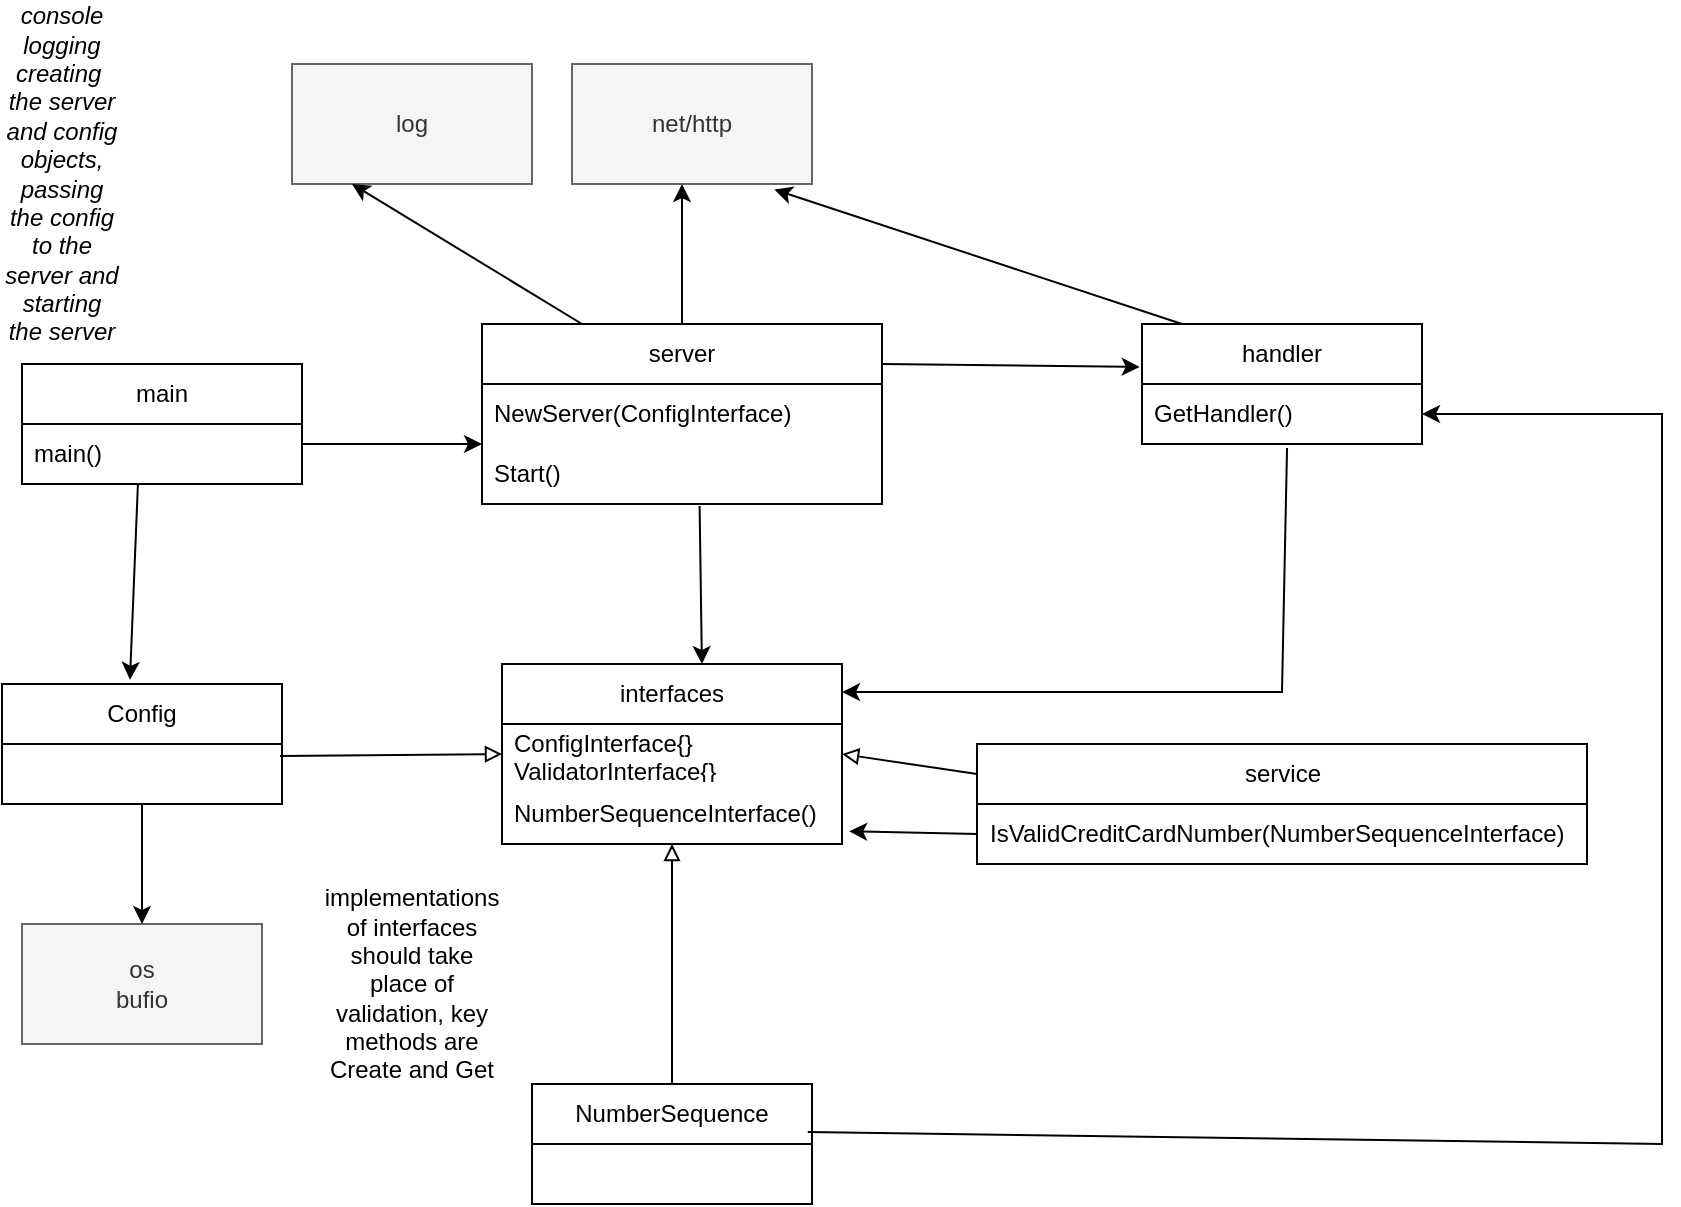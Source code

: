 <mxfile version="26.0.7">
  <diagram id="C5RBs43oDa-KdzZeNtuy" name="Page-1">
    <mxGraphModel dx="1114" dy="784" grid="1" gridSize="10" guides="1" tooltips="1" connect="1" arrows="1" fold="1" page="1" pageScale="1" pageWidth="827" pageHeight="1169" math="0" shadow="0">
      <root>
        <mxCell id="WIyWlLk6GJQsqaUBKTNV-0" />
        <mxCell id="WIyWlLk6GJQsqaUBKTNV-1" parent="WIyWlLk6GJQsqaUBKTNV-0" />
        <mxCell id="FblH6l9M7fZanG1C1Pi8-64" value="main" style="swimlane;fontStyle=0;childLayout=stackLayout;horizontal=1;startSize=30;horizontalStack=0;resizeParent=1;resizeParentMax=0;resizeLast=0;collapsible=1;marginBottom=0;whiteSpace=wrap;html=1;" parent="WIyWlLk6GJQsqaUBKTNV-1" vertex="1">
          <mxGeometry x="30" y="260" width="140" height="60" as="geometry" />
        </mxCell>
        <mxCell id="FblH6l9M7fZanG1C1Pi8-65" value="main()" style="text;strokeColor=none;fillColor=none;align=left;verticalAlign=middle;spacingLeft=4;spacingRight=4;overflow=hidden;points=[[0,0.5],[1,0.5]];portConstraint=eastwest;rotatable=0;whiteSpace=wrap;html=1;" parent="FblH6l9M7fZanG1C1Pi8-64" vertex="1">
          <mxGeometry y="30" width="140" height="30" as="geometry" />
        </mxCell>
        <mxCell id="FblH6l9M7fZanG1C1Pi8-68" value="server" style="swimlane;fontStyle=0;childLayout=stackLayout;horizontal=1;startSize=30;horizontalStack=0;resizeParent=1;resizeParentMax=0;resizeLast=0;collapsible=1;marginBottom=0;whiteSpace=wrap;html=1;" parent="WIyWlLk6GJQsqaUBKTNV-1" vertex="1">
          <mxGeometry x="260" y="240" width="200" height="90" as="geometry" />
        </mxCell>
        <mxCell id="FblH6l9M7fZanG1C1Pi8-69" value="NewServer(ConfigInterface)" style="text;strokeColor=none;fillColor=none;align=left;verticalAlign=middle;spacingLeft=4;spacingRight=4;overflow=hidden;points=[[0,0.5],[1,0.5]];portConstraint=eastwest;rotatable=0;whiteSpace=wrap;html=1;" parent="FblH6l9M7fZanG1C1Pi8-68" vertex="1">
          <mxGeometry y="30" width="200" height="30" as="geometry" />
        </mxCell>
        <mxCell id="FblH6l9M7fZanG1C1Pi8-70" value="Start()" style="text;strokeColor=none;fillColor=none;align=left;verticalAlign=middle;spacingLeft=4;spacingRight=4;overflow=hidden;points=[[0,0.5],[1,0.5]];portConstraint=eastwest;rotatable=0;whiteSpace=wrap;html=1;" parent="FblH6l9M7fZanG1C1Pi8-68" vertex="1">
          <mxGeometry y="60" width="200" height="30" as="geometry" />
        </mxCell>
        <mxCell id="FblH6l9M7fZanG1C1Pi8-72" value="Config" style="swimlane;fontStyle=0;childLayout=stackLayout;horizontal=1;startSize=30;horizontalStack=0;resizeParent=1;resizeParentMax=0;resizeLast=0;collapsible=1;marginBottom=0;whiteSpace=wrap;html=1;" parent="WIyWlLk6GJQsqaUBKTNV-1" vertex="1">
          <mxGeometry x="20" y="420" width="140" height="60" as="geometry" />
        </mxCell>
        <mxCell id="FblH6l9M7fZanG1C1Pi8-76" value="" style="endArrow=classic;html=1;rounded=0;" parent="WIyWlLk6GJQsqaUBKTNV-1" edge="1">
          <mxGeometry width="50" height="50" relative="1" as="geometry">
            <mxPoint x="170" y="300" as="sourcePoint" />
            <mxPoint x="260" y="300" as="targetPoint" />
          </mxGeometry>
        </mxCell>
        <mxCell id="FblH6l9M7fZanG1C1Pi8-77" value="" style="endArrow=classic;html=1;rounded=0;exitX=0.414;exitY=1;exitDx=0;exitDy=0;exitPerimeter=0;entryX=0.457;entryY=-0.017;entryDx=0;entryDy=0;entryPerimeter=0;" parent="WIyWlLk6GJQsqaUBKTNV-1" source="FblH6l9M7fZanG1C1Pi8-65" edge="1">
          <mxGeometry width="50" height="50" relative="1" as="geometry">
            <mxPoint x="94.96" y="353" as="sourcePoint" />
            <mxPoint x="83.98" y="417.96" as="targetPoint" />
          </mxGeometry>
        </mxCell>
        <mxCell id="FblH6l9M7fZanG1C1Pi8-79" value="interfaces" style="swimlane;fontStyle=0;childLayout=stackLayout;horizontal=1;startSize=30;horizontalStack=0;resizeParent=1;resizeParentMax=0;resizeLast=0;collapsible=1;marginBottom=0;whiteSpace=wrap;html=1;" parent="WIyWlLk6GJQsqaUBKTNV-1" vertex="1">
          <mxGeometry x="270" y="410" width="170" height="90" as="geometry" />
        </mxCell>
        <mxCell id="FblH6l9M7fZanG1C1Pi8-80" value="ConfigInterface{}&lt;div&gt;ValidatorInterface{}&lt;/div&gt;" style="text;strokeColor=none;fillColor=none;align=left;verticalAlign=middle;spacingLeft=4;spacingRight=4;overflow=hidden;points=[[0,0.5],[1,0.5]];portConstraint=eastwest;rotatable=0;whiteSpace=wrap;html=1;" parent="FblH6l9M7fZanG1C1Pi8-79" vertex="1">
          <mxGeometry y="30" width="170" height="30" as="geometry" />
        </mxCell>
        <mxCell id="FblH6l9M7fZanG1C1Pi8-81" value="NumberSequenceInterface()" style="text;strokeColor=none;fillColor=none;align=left;verticalAlign=middle;spacingLeft=4;spacingRight=4;overflow=hidden;points=[[0,0.5],[1,0.5]];portConstraint=eastwest;rotatable=0;whiteSpace=wrap;html=1;" parent="FblH6l9M7fZanG1C1Pi8-79" vertex="1">
          <mxGeometry y="60" width="170" height="30" as="geometry" />
        </mxCell>
        <mxCell id="FblH6l9M7fZanG1C1Pi8-84" value="" style="endArrow=block;html=1;rounded=0;entryX=0;entryY=0.5;entryDx=0;entryDy=0;exitX=0.993;exitY=0.2;exitDx=0;exitDy=0;exitPerimeter=0;endFill=0;" parent="WIyWlLk6GJQsqaUBKTNV-1" target="FblH6l9M7fZanG1C1Pi8-80" edge="1">
          <mxGeometry width="50" height="50" relative="1" as="geometry">
            <mxPoint x="159.02" y="456.0" as="sourcePoint" />
            <mxPoint x="210" y="390" as="targetPoint" />
          </mxGeometry>
        </mxCell>
        <mxCell id="FblH6l9M7fZanG1C1Pi8-88" value="handler" style="swimlane;fontStyle=0;childLayout=stackLayout;horizontal=1;startSize=30;horizontalStack=0;resizeParent=1;resizeParentMax=0;resizeLast=0;collapsible=1;marginBottom=0;whiteSpace=wrap;html=1;" parent="WIyWlLk6GJQsqaUBKTNV-1" vertex="1">
          <mxGeometry x="590" y="240" width="140" height="60" as="geometry" />
        </mxCell>
        <mxCell id="FblH6l9M7fZanG1C1Pi8-89" value="GetHandler()" style="text;strokeColor=none;fillColor=none;align=left;verticalAlign=middle;spacingLeft=4;spacingRight=4;overflow=hidden;points=[[0,0.5],[1,0.5]];portConstraint=eastwest;rotatable=0;whiteSpace=wrap;html=1;" parent="FblH6l9M7fZanG1C1Pi8-88" vertex="1">
          <mxGeometry y="30" width="140" height="30" as="geometry" />
        </mxCell>
        <mxCell id="FblH6l9M7fZanG1C1Pi8-92" value="service" style="swimlane;fontStyle=0;childLayout=stackLayout;horizontal=1;startSize=30;horizontalStack=0;resizeParent=1;resizeParentMax=0;resizeLast=0;collapsible=1;marginBottom=0;whiteSpace=wrap;html=1;" parent="WIyWlLk6GJQsqaUBKTNV-1" vertex="1">
          <mxGeometry x="507.5" y="450" width="305" height="60" as="geometry" />
        </mxCell>
        <mxCell id="FblH6l9M7fZanG1C1Pi8-93" value="IsValidCreditCardNumber(NumberSequenceInterface)" style="text;strokeColor=none;fillColor=none;align=left;verticalAlign=middle;spacingLeft=4;spacingRight=4;overflow=hidden;points=[[0,0.5],[1,0.5]];portConstraint=eastwest;rotatable=0;whiteSpace=wrap;html=1;" parent="FblH6l9M7fZanG1C1Pi8-92" vertex="1">
          <mxGeometry y="30" width="305" height="30" as="geometry" />
        </mxCell>
        <mxCell id="FblH6l9M7fZanG1C1Pi8-96" value="" style="endArrow=classic;html=1;rounded=0;exitX=0.518;exitY=1.067;exitDx=0;exitDy=0;exitPerimeter=0;entryX=1;entryY=0.156;entryDx=0;entryDy=0;entryPerimeter=0;" parent="WIyWlLk6GJQsqaUBKTNV-1" source="FblH6l9M7fZanG1C1Pi8-89" target="FblH6l9M7fZanG1C1Pi8-79" edge="1">
          <mxGeometry width="50" height="50" relative="1" as="geometry">
            <mxPoint x="680" y="340" as="sourcePoint" />
            <mxPoint x="730" y="290" as="targetPoint" />
            <Array as="points">
              <mxPoint x="660" y="424" />
            </Array>
          </mxGeometry>
        </mxCell>
        <mxCell id="FblH6l9M7fZanG1C1Pi8-97" value="" style="endArrow=classic;html=1;rounded=0;entryX=-0.008;entryY=0.358;entryDx=0;entryDy=0;entryPerimeter=0;" parent="WIyWlLk6GJQsqaUBKTNV-1" target="FblH6l9M7fZanG1C1Pi8-88" edge="1">
          <mxGeometry width="50" height="50" relative="1" as="geometry">
            <mxPoint x="460" y="260" as="sourcePoint" />
            <mxPoint x="510" y="210" as="targetPoint" />
          </mxGeometry>
        </mxCell>
        <mxCell id="FblH6l9M7fZanG1C1Pi8-98" value="NumberSequence" style="swimlane;fontStyle=0;childLayout=stackLayout;horizontal=1;startSize=30;horizontalStack=0;resizeParent=1;resizeParentMax=0;resizeLast=0;collapsible=1;marginBottom=0;whiteSpace=wrap;html=1;" parent="WIyWlLk6GJQsqaUBKTNV-1" vertex="1">
          <mxGeometry x="285" y="620" width="140" height="60" as="geometry" />
        </mxCell>
        <mxCell id="FblH6l9M7fZanG1C1Pi8-102" value="" style="endArrow=classic;html=1;rounded=0;exitX=0;exitY=0.5;exitDx=0;exitDy=0;entryX=1.021;entryY=0.788;entryDx=0;entryDy=0;entryPerimeter=0;" parent="WIyWlLk6GJQsqaUBKTNV-1" source="FblH6l9M7fZanG1C1Pi8-93" target="FblH6l9M7fZanG1C1Pi8-81" edge="1">
          <mxGeometry width="50" height="50" relative="1" as="geometry">
            <mxPoint x="260" y="690" as="sourcePoint" />
            <mxPoint x="310" y="640" as="targetPoint" />
          </mxGeometry>
        </mxCell>
        <mxCell id="FblH6l9M7fZanG1C1Pi8-103" value="" style="endArrow=block;html=1;rounded=0;exitX=0.5;exitY=0;exitDx=0;exitDy=0;endFill=0;" parent="WIyWlLk6GJQsqaUBKTNV-1" source="FblH6l9M7fZanG1C1Pi8-98" target="FblH6l9M7fZanG1C1Pi8-81" edge="1">
          <mxGeometry width="50" height="50" relative="1" as="geometry">
            <mxPoint x="355" y="610" as="sourcePoint" />
            <mxPoint x="450" y="550" as="targetPoint" />
          </mxGeometry>
        </mxCell>
        <mxCell id="FblH6l9M7fZanG1C1Pi8-104" value="" style="endArrow=classic;html=1;rounded=0;entryX=1;entryY=0.5;entryDx=0;entryDy=0;exitX=0.985;exitY=0.401;exitDx=0;exitDy=0;exitPerimeter=0;" parent="WIyWlLk6GJQsqaUBKTNV-1" source="FblH6l9M7fZanG1C1Pi8-98" target="FblH6l9M7fZanG1C1Pi8-89" edge="1">
          <mxGeometry width="50" height="50" relative="1" as="geometry">
            <mxPoint x="770" y="385" as="sourcePoint" />
            <mxPoint x="760" y="270" as="targetPoint" />
            <Array as="points">
              <mxPoint x="850" y="650" />
              <mxPoint x="850" y="285" />
            </Array>
          </mxGeometry>
        </mxCell>
        <mxCell id="FblH6l9M7fZanG1C1Pi8-105" value="&lt;i&gt;console logging&lt;/i&gt;&lt;div&gt;&lt;i&gt;creating&amp;nbsp; the server and config objects, passing the config to the server and starting the server&lt;/i&gt;&lt;/div&gt;" style="text;html=1;align=center;verticalAlign=middle;whiteSpace=wrap;rounded=0;" parent="WIyWlLk6GJQsqaUBKTNV-1" vertex="1">
          <mxGeometry x="20" y="150" width="60" height="30" as="geometry" />
        </mxCell>
        <mxCell id="FblH6l9M7fZanG1C1Pi8-110" value="" style="endArrow=classic;html=1;rounded=0;entryX=0.588;entryY=0;entryDx=0;entryDy=0;entryPerimeter=0;exitX=0.544;exitY=1.035;exitDx=0;exitDy=0;exitPerimeter=0;" parent="WIyWlLk6GJQsqaUBKTNV-1" source="FblH6l9M7fZanG1C1Pi8-70" target="FblH6l9M7fZanG1C1Pi8-79" edge="1">
          <mxGeometry width="50" height="50" relative="1" as="geometry">
            <mxPoint x="380" y="360" as="sourcePoint" />
            <mxPoint x="430" y="310" as="targetPoint" />
          </mxGeometry>
        </mxCell>
        <mxCell id="FblH6l9M7fZanG1C1Pi8-111" value="implementations of interfaces should take place of validation, key methods are Create and Get" style="text;html=1;align=center;verticalAlign=middle;whiteSpace=wrap;rounded=0;" parent="WIyWlLk6GJQsqaUBKTNV-1" vertex="1">
          <mxGeometry x="195" y="555" width="60" height="30" as="geometry" />
        </mxCell>
        <mxCell id="FblH6l9M7fZanG1C1Pi8-115" value="os&lt;div&gt;bufio&lt;/div&gt;" style="rounded=0;whiteSpace=wrap;html=1;fillColor=#f5f5f5;fontColor=#333333;strokeColor=#666666;" parent="WIyWlLk6GJQsqaUBKTNV-1" vertex="1">
          <mxGeometry x="30" y="540" width="120" height="60" as="geometry" />
        </mxCell>
        <mxCell id="FblH6l9M7fZanG1C1Pi8-116" value="" style="endArrow=classic;html=1;rounded=0;entryX=0.5;entryY=0;entryDx=0;entryDy=0;exitX=0.5;exitY=1;exitDx=0;exitDy=0;" parent="WIyWlLk6GJQsqaUBKTNV-1" source="FblH6l9M7fZanG1C1Pi8-72" target="FblH6l9M7fZanG1C1Pi8-115" edge="1">
          <mxGeometry width="50" height="50" relative="1" as="geometry">
            <mxPoint x="90" y="740" as="sourcePoint" />
            <mxPoint x="140" y="690" as="targetPoint" />
          </mxGeometry>
        </mxCell>
        <mxCell id="FblH6l9M7fZanG1C1Pi8-117" value="net/http" style="rounded=0;whiteSpace=wrap;html=1;fillColor=#f5f5f5;fontColor=#333333;strokeColor=#666666;" parent="WIyWlLk6GJQsqaUBKTNV-1" vertex="1">
          <mxGeometry x="305" y="110" width="120" height="60" as="geometry" />
        </mxCell>
        <mxCell id="FblH6l9M7fZanG1C1Pi8-118" value="" style="endArrow=classic;html=1;rounded=0;exitX=0.5;exitY=0;exitDx=0;exitDy=0;" parent="WIyWlLk6GJQsqaUBKTNV-1" source="FblH6l9M7fZanG1C1Pi8-68" edge="1">
          <mxGeometry width="50" height="50" relative="1" as="geometry">
            <mxPoint x="310" y="220" as="sourcePoint" />
            <mxPoint x="360" y="170" as="targetPoint" />
          </mxGeometry>
        </mxCell>
        <mxCell id="FblH6l9M7fZanG1C1Pi8-119" value="log" style="rounded=0;whiteSpace=wrap;html=1;fillColor=#f5f5f5;fontColor=#333333;strokeColor=#666666;" parent="WIyWlLk6GJQsqaUBKTNV-1" vertex="1">
          <mxGeometry x="165" y="110" width="120" height="60" as="geometry" />
        </mxCell>
        <mxCell id="FblH6l9M7fZanG1C1Pi8-120" value="" style="endArrow=classic;html=1;rounded=0;entryX=0.25;entryY=1;entryDx=0;entryDy=0;exitX=0.25;exitY=0;exitDx=0;exitDy=0;" parent="WIyWlLk6GJQsqaUBKTNV-1" source="FblH6l9M7fZanG1C1Pi8-68" target="FblH6l9M7fZanG1C1Pi8-119" edge="1">
          <mxGeometry width="50" height="50" relative="1" as="geometry">
            <mxPoint x="410" y="240" as="sourcePoint" />
            <mxPoint x="460" y="190" as="targetPoint" />
          </mxGeometry>
        </mxCell>
        <mxCell id="FblH6l9M7fZanG1C1Pi8-121" value="" style="endArrow=classic;html=1;rounded=0;exitX=0.143;exitY=0;exitDx=0;exitDy=0;exitPerimeter=0;entryX=0.843;entryY=1.046;entryDx=0;entryDy=0;entryPerimeter=0;" parent="WIyWlLk6GJQsqaUBKTNV-1" source="FblH6l9M7fZanG1C1Pi8-88" target="FblH6l9M7fZanG1C1Pi8-117" edge="1">
          <mxGeometry width="50" height="50" relative="1" as="geometry">
            <mxPoint x="530" y="210" as="sourcePoint" />
            <mxPoint x="580" y="160" as="targetPoint" />
          </mxGeometry>
        </mxCell>
        <mxCell id="0bn-AWep2c3Ca-3s1CeS-0" value="" style="endArrow=block;html=1;rounded=0;exitX=0;exitY=0.25;exitDx=0;exitDy=0;entryX=1;entryY=0.5;entryDx=0;entryDy=0;endFill=0;" edge="1" parent="WIyWlLk6GJQsqaUBKTNV-1" source="FblH6l9M7fZanG1C1Pi8-92" target="FblH6l9M7fZanG1C1Pi8-80">
          <mxGeometry width="50" height="50" relative="1" as="geometry">
            <mxPoint x="620" y="430" as="sourcePoint" />
            <mxPoint x="670" y="380" as="targetPoint" />
          </mxGeometry>
        </mxCell>
      </root>
    </mxGraphModel>
  </diagram>
</mxfile>
